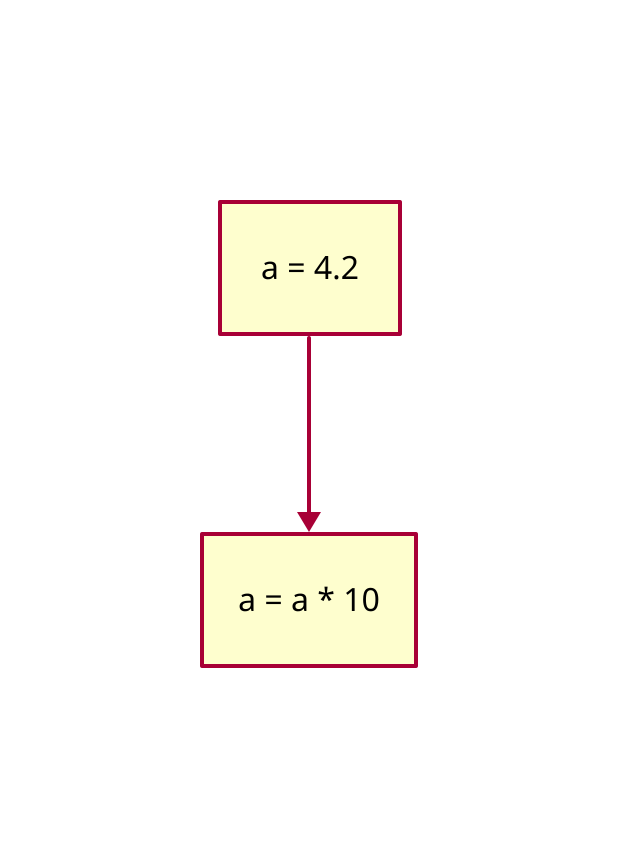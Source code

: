 x: "a = 4.2"
y: "a = a * 10"
x -> y: {
  style: {
    stroke: "#a80036"
  }
}

*.style.fill: "#fefece"
*.style.font-color: black
*.style.stroke: "#a80036"
